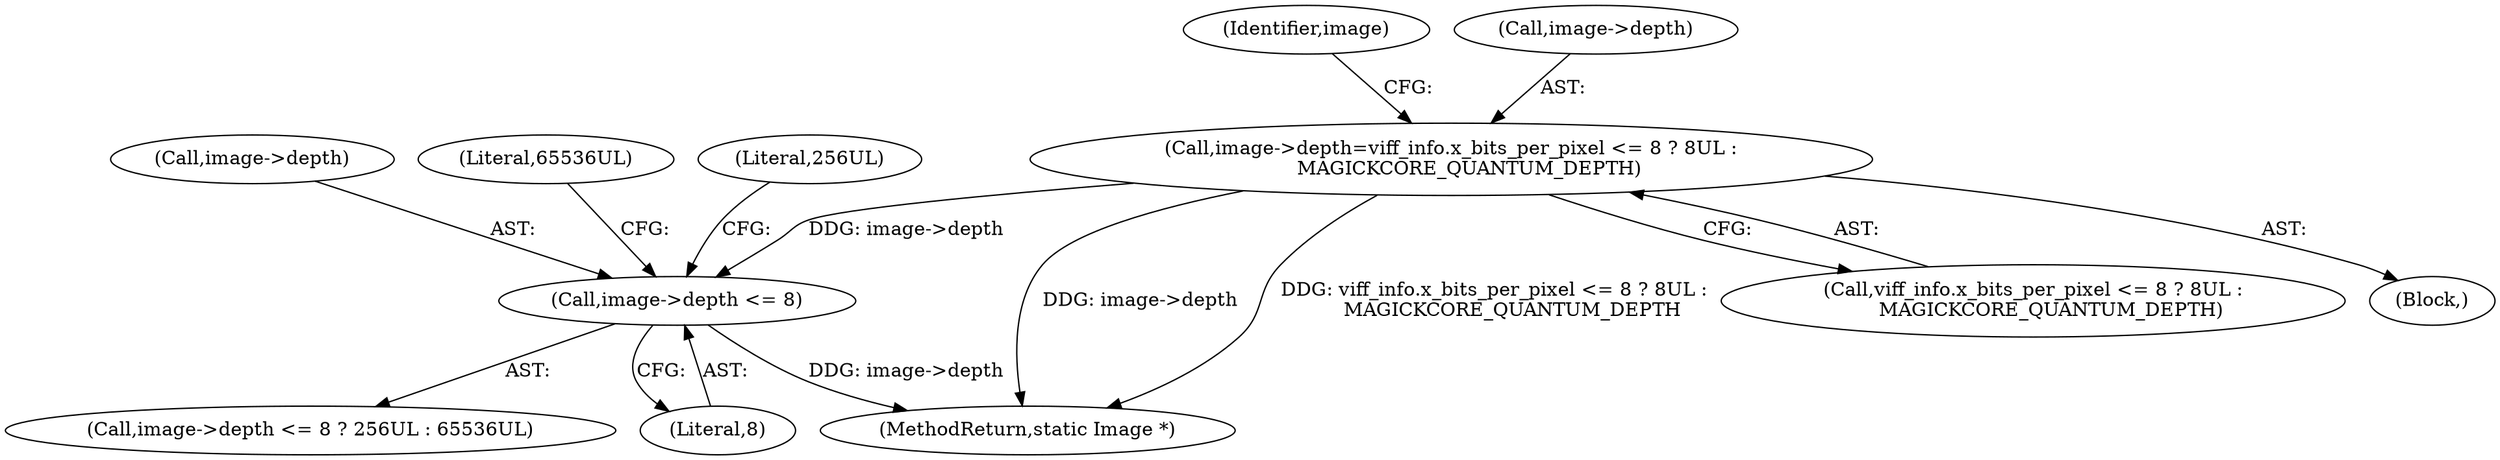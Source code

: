 digraph "0_ImageMagick_fe3066122ef72c82415811d25e9e3fad622c0a99_0@pointer" {
"1000553" [label="(Call,image->depth=viff_info.x_bits_per_pixel <= 8 ? 8UL :\n      MAGICKCORE_QUANTUM_DEPTH)"];
"1000797" [label="(Call,image->depth <= 8)"];
"1000797" [label="(Call,image->depth <= 8)"];
"1002469" [label="(MethodReturn,static Image *)"];
"1000798" [label="(Call,image->depth)"];
"1000803" [label="(Literal,65536UL)"];
"1000557" [label="(Call,viff_info.x_bits_per_pixel <= 8 ? 8UL :\n      MAGICKCORE_QUANTUM_DEPTH)"];
"1000796" [label="(Call,image->depth <= 8 ? 256UL : 65536UL)"];
"1000801" [label="(Literal,8)"];
"1000567" [label="(Identifier,image)"];
"1000553" [label="(Call,image->depth=viff_info.x_bits_per_pixel <= 8 ? 8UL :\n      MAGICKCORE_QUANTUM_DEPTH)"];
"1000215" [label="(Block,)"];
"1000554" [label="(Call,image->depth)"];
"1000802" [label="(Literal,256UL)"];
"1000553" -> "1000215"  [label="AST: "];
"1000553" -> "1000557"  [label="CFG: "];
"1000554" -> "1000553"  [label="AST: "];
"1000557" -> "1000553"  [label="AST: "];
"1000567" -> "1000553"  [label="CFG: "];
"1000553" -> "1002469"  [label="DDG: image->depth"];
"1000553" -> "1002469"  [label="DDG: viff_info.x_bits_per_pixel <= 8 ? 8UL :\n      MAGICKCORE_QUANTUM_DEPTH"];
"1000553" -> "1000797"  [label="DDG: image->depth"];
"1000797" -> "1000796"  [label="AST: "];
"1000797" -> "1000801"  [label="CFG: "];
"1000798" -> "1000797"  [label="AST: "];
"1000801" -> "1000797"  [label="AST: "];
"1000802" -> "1000797"  [label="CFG: "];
"1000803" -> "1000797"  [label="CFG: "];
"1000797" -> "1002469"  [label="DDG: image->depth"];
}
